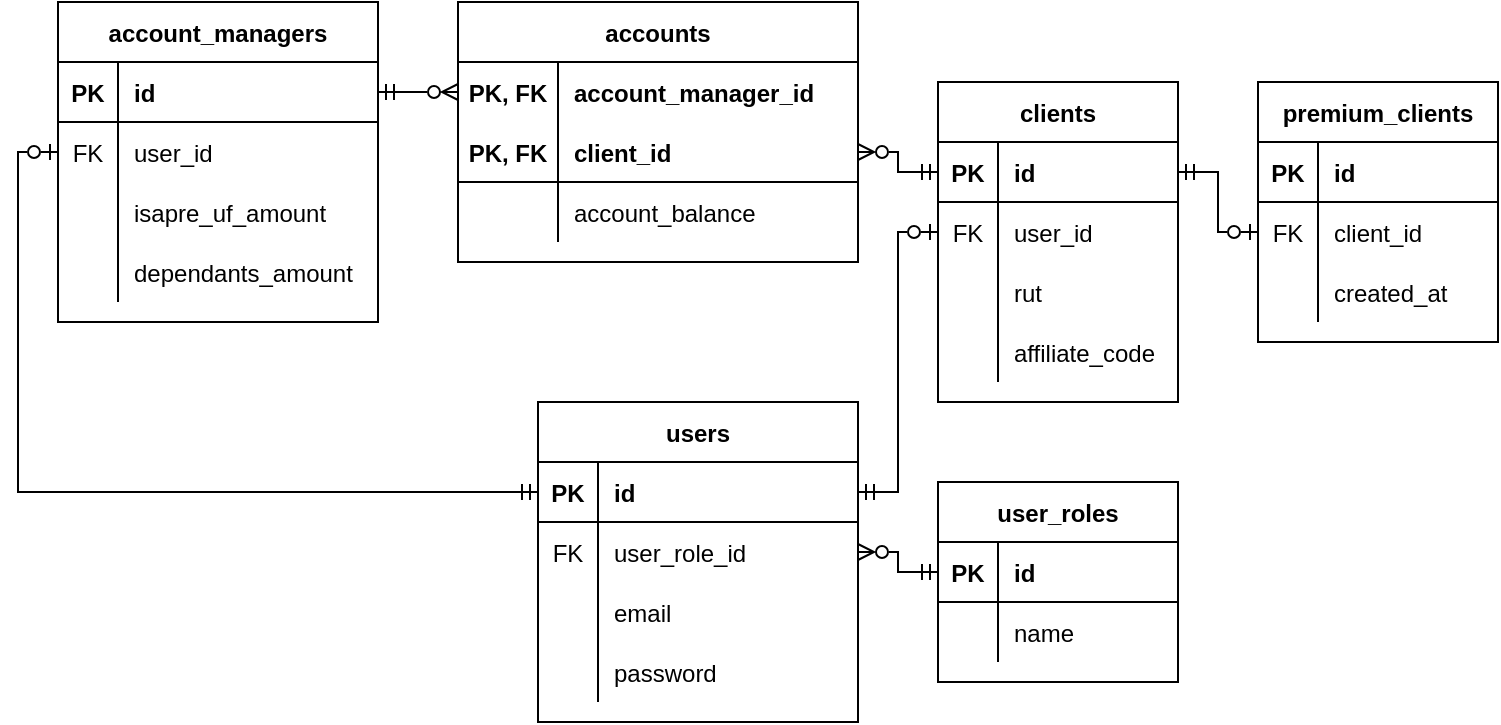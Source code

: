 <mxfile version="26.0.4">
  <diagram id="R2lEEEUBdFMjLlhIrx00" name="Page-1">
    <mxGraphModel grid="1" page="1" gridSize="10" guides="1" tooltips="1" connect="1" arrows="1" fold="1" pageScale="1" pageWidth="850" pageHeight="1100" math="0" shadow="0" extFonts="Permanent Marker^https://fonts.googleapis.com/css?family=Permanent+Marker">
      <root>
        <mxCell id="0" />
        <mxCell id="1" parent="0" />
        <mxCell id="aYsao_h4U0LdgI-r99E--1" value="user_roles" style="shape=table;startSize=30;container=1;collapsible=1;childLayout=tableLayout;fixedRows=1;rowLines=0;fontStyle=1;align=center;resizeLast=1;" vertex="1" parent="1">
          <mxGeometry x="480" y="-480" width="120" height="100" as="geometry">
            <mxRectangle x="120" y="120" width="100" height="30" as="alternateBounds" />
          </mxGeometry>
        </mxCell>
        <mxCell id="aYsao_h4U0LdgI-r99E--2" value="" style="shape=partialRectangle;collapsible=0;dropTarget=0;pointerEvents=0;fillColor=none;points=[[0,0.5],[1,0.5]];portConstraint=eastwest;top=0;left=0;right=0;bottom=1;" vertex="1" parent="aYsao_h4U0LdgI-r99E--1">
          <mxGeometry y="30" width="120" height="30" as="geometry" />
        </mxCell>
        <mxCell id="aYsao_h4U0LdgI-r99E--3" value="PK" style="shape=partialRectangle;overflow=hidden;connectable=0;fillColor=none;top=0;left=0;bottom=0;right=0;fontStyle=1;" vertex="1" parent="aYsao_h4U0LdgI-r99E--2">
          <mxGeometry width="30" height="30" as="geometry">
            <mxRectangle width="30" height="30" as="alternateBounds" />
          </mxGeometry>
        </mxCell>
        <mxCell id="aYsao_h4U0LdgI-r99E--4" value="id" style="shape=partialRectangle;overflow=hidden;connectable=0;fillColor=none;top=0;left=0;bottom=0;right=0;align=left;spacingLeft=6;fontStyle=1;" vertex="1" parent="aYsao_h4U0LdgI-r99E--2">
          <mxGeometry x="30" width="90" height="30" as="geometry">
            <mxRectangle width="90" height="30" as="alternateBounds" />
          </mxGeometry>
        </mxCell>
        <mxCell id="aYsao_h4U0LdgI-r99E--5" value="" style="shape=partialRectangle;collapsible=0;dropTarget=0;pointerEvents=0;fillColor=none;points=[[0,0.5],[1,0.5]];portConstraint=eastwest;top=0;left=0;right=0;bottom=0;" vertex="1" parent="aYsao_h4U0LdgI-r99E--1">
          <mxGeometry y="60" width="120" height="30" as="geometry" />
        </mxCell>
        <mxCell id="aYsao_h4U0LdgI-r99E--6" value="" style="shape=partialRectangle;overflow=hidden;connectable=0;fillColor=none;top=0;left=0;bottom=0;right=0;" vertex="1" parent="aYsao_h4U0LdgI-r99E--5">
          <mxGeometry width="30" height="30" as="geometry">
            <mxRectangle width="30" height="30" as="alternateBounds" />
          </mxGeometry>
        </mxCell>
        <mxCell id="aYsao_h4U0LdgI-r99E--7" value="name" style="shape=partialRectangle;overflow=hidden;connectable=0;fillColor=none;top=0;left=0;bottom=0;right=0;align=left;spacingLeft=6;" vertex="1" parent="aYsao_h4U0LdgI-r99E--5">
          <mxGeometry x="30" width="90" height="30" as="geometry">
            <mxRectangle width="90" height="30" as="alternateBounds" />
          </mxGeometry>
        </mxCell>
        <mxCell id="aYsao_h4U0LdgI-r99E--8" value="users" style="shape=table;startSize=30;container=1;collapsible=1;childLayout=tableLayout;fixedRows=1;rowLines=0;fontStyle=1;align=center;resizeLast=1;" vertex="1" parent="1">
          <mxGeometry x="280" y="-520" width="160" height="160" as="geometry" />
        </mxCell>
        <mxCell id="aYsao_h4U0LdgI-r99E--9" value="" style="shape=partialRectangle;collapsible=0;dropTarget=0;pointerEvents=0;fillColor=none;points=[[0,0.5],[1,0.5]];portConstraint=eastwest;top=0;left=0;right=0;bottom=1;" vertex="1" parent="aYsao_h4U0LdgI-r99E--8">
          <mxGeometry y="30" width="160" height="30" as="geometry" />
        </mxCell>
        <mxCell id="aYsao_h4U0LdgI-r99E--10" value="PK" style="shape=partialRectangle;overflow=hidden;connectable=0;fillColor=none;top=0;left=0;bottom=0;right=0;fontStyle=1;" vertex="1" parent="aYsao_h4U0LdgI-r99E--9">
          <mxGeometry width="30" height="30" as="geometry">
            <mxRectangle width="30" height="30" as="alternateBounds" />
          </mxGeometry>
        </mxCell>
        <mxCell id="aYsao_h4U0LdgI-r99E--11" value="id" style="shape=partialRectangle;overflow=hidden;connectable=0;fillColor=none;top=0;left=0;bottom=0;right=0;align=left;spacingLeft=6;fontStyle=1;" vertex="1" parent="aYsao_h4U0LdgI-r99E--9">
          <mxGeometry x="30" width="130" height="30" as="geometry">
            <mxRectangle width="130" height="30" as="alternateBounds" />
          </mxGeometry>
        </mxCell>
        <mxCell id="aYsao_h4U0LdgI-r99E--12" value="" style="shape=partialRectangle;collapsible=0;dropTarget=0;pointerEvents=0;fillColor=none;points=[[0,0.5],[1,0.5]];portConstraint=eastwest;top=0;left=0;right=0;bottom=0;" vertex="1" parent="aYsao_h4U0LdgI-r99E--8">
          <mxGeometry y="60" width="160" height="30" as="geometry" />
        </mxCell>
        <mxCell id="aYsao_h4U0LdgI-r99E--13" value="FK" style="shape=partialRectangle;overflow=hidden;connectable=0;fillColor=none;top=0;left=0;bottom=0;right=0;" vertex="1" parent="aYsao_h4U0LdgI-r99E--12">
          <mxGeometry width="30" height="30" as="geometry">
            <mxRectangle width="30" height="30" as="alternateBounds" />
          </mxGeometry>
        </mxCell>
        <mxCell id="aYsao_h4U0LdgI-r99E--14" value="user_role_id" style="shape=partialRectangle;overflow=hidden;connectable=0;fillColor=none;top=0;left=0;bottom=0;right=0;align=left;spacingLeft=6;" vertex="1" parent="aYsao_h4U0LdgI-r99E--12">
          <mxGeometry x="30" width="130" height="30" as="geometry">
            <mxRectangle width="130" height="30" as="alternateBounds" />
          </mxGeometry>
        </mxCell>
        <mxCell id="aYsao_h4U0LdgI-r99E--15" value="" style="shape=partialRectangle;collapsible=0;dropTarget=0;pointerEvents=0;fillColor=none;points=[[0,0.5],[1,0.5]];portConstraint=eastwest;top=0;left=0;right=0;bottom=0;" vertex="1" parent="aYsao_h4U0LdgI-r99E--8">
          <mxGeometry y="90" width="160" height="30" as="geometry" />
        </mxCell>
        <mxCell id="aYsao_h4U0LdgI-r99E--16" value="" style="shape=partialRectangle;overflow=hidden;connectable=0;fillColor=none;top=0;left=0;bottom=0;right=0;" vertex="1" parent="aYsao_h4U0LdgI-r99E--15">
          <mxGeometry width="30" height="30" as="geometry">
            <mxRectangle width="30" height="30" as="alternateBounds" />
          </mxGeometry>
        </mxCell>
        <mxCell id="aYsao_h4U0LdgI-r99E--17" value="email" style="shape=partialRectangle;overflow=hidden;connectable=0;fillColor=none;top=0;left=0;bottom=0;right=0;align=left;spacingLeft=6;" vertex="1" parent="aYsao_h4U0LdgI-r99E--15">
          <mxGeometry x="30" width="130" height="30" as="geometry">
            <mxRectangle width="130" height="30" as="alternateBounds" />
          </mxGeometry>
        </mxCell>
        <mxCell id="aYsao_h4U0LdgI-r99E--24" value="" style="shape=partialRectangle;collapsible=0;dropTarget=0;pointerEvents=0;fillColor=none;points=[[0,0.5],[1,0.5]];portConstraint=eastwest;top=0;left=0;right=0;bottom=0;" vertex="1" parent="aYsao_h4U0LdgI-r99E--8">
          <mxGeometry y="120" width="160" height="30" as="geometry" />
        </mxCell>
        <mxCell id="aYsao_h4U0LdgI-r99E--25" value="" style="shape=partialRectangle;overflow=hidden;connectable=0;fillColor=none;top=0;left=0;bottom=0;right=0;" vertex="1" parent="aYsao_h4U0LdgI-r99E--24">
          <mxGeometry width="30" height="30" as="geometry">
            <mxRectangle width="30" height="30" as="alternateBounds" />
          </mxGeometry>
        </mxCell>
        <mxCell id="aYsao_h4U0LdgI-r99E--26" value="password" style="shape=partialRectangle;overflow=hidden;connectable=0;fillColor=none;top=0;left=0;bottom=0;right=0;align=left;spacingLeft=6;" vertex="1" parent="aYsao_h4U0LdgI-r99E--24">
          <mxGeometry x="30" width="130" height="30" as="geometry">
            <mxRectangle width="130" height="30" as="alternateBounds" />
          </mxGeometry>
        </mxCell>
        <mxCell id="aYsao_h4U0LdgI-r99E--37" value="accounts" style="shape=table;startSize=30;container=1;collapsible=1;childLayout=tableLayout;fixedRows=1;rowLines=0;fontStyle=1;align=center;resizeLast=1;" vertex="1" parent="1">
          <mxGeometry x="240" y="-720" width="200" height="130" as="geometry" />
        </mxCell>
        <mxCell id="wxb2Ux6ShXx99dDTQ8FP-21" value="" style="shape=partialRectangle;collapsible=0;dropTarget=0;pointerEvents=0;fillColor=none;points=[[0,0.5],[1,0.5]];portConstraint=eastwest;top=0;left=0;right=0;bottom=0;fontStyle=1" vertex="1" parent="aYsao_h4U0LdgI-r99E--37">
          <mxGeometry y="30" width="200" height="30" as="geometry" />
        </mxCell>
        <mxCell id="wxb2Ux6ShXx99dDTQ8FP-22" value="PK, FK" style="shape=partialRectangle;overflow=hidden;connectable=0;fillColor=none;top=0;left=0;bottom=0;right=0;fontStyle=1" vertex="1" parent="wxb2Ux6ShXx99dDTQ8FP-21">
          <mxGeometry width="50" height="30" as="geometry">
            <mxRectangle width="50" height="30" as="alternateBounds" />
          </mxGeometry>
        </mxCell>
        <mxCell id="wxb2Ux6ShXx99dDTQ8FP-23" value="account_manager_id" style="shape=partialRectangle;overflow=hidden;connectable=0;fillColor=none;top=0;left=0;bottom=0;right=0;align=left;spacingLeft=6;fontStyle=1" vertex="1" parent="wxb2Ux6ShXx99dDTQ8FP-21">
          <mxGeometry x="50" width="150" height="30" as="geometry">
            <mxRectangle width="150" height="30" as="alternateBounds" />
          </mxGeometry>
        </mxCell>
        <mxCell id="wxb2Ux6ShXx99dDTQ8FP-18" value="" style="shape=partialRectangle;collapsible=0;dropTarget=0;pointerEvents=0;fillColor=none;points=[[0,0.5],[1,0.5]];portConstraint=eastwest;top=0;left=0;right=0;bottom=1;fontStyle=1" vertex="1" parent="aYsao_h4U0LdgI-r99E--37">
          <mxGeometry y="60" width="200" height="30" as="geometry" />
        </mxCell>
        <mxCell id="wxb2Ux6ShXx99dDTQ8FP-19" value="PK, FK" style="shape=partialRectangle;overflow=hidden;connectable=0;fillColor=none;top=0;left=0;bottom=0;right=0;fontStyle=1;" vertex="1" parent="wxb2Ux6ShXx99dDTQ8FP-18">
          <mxGeometry width="50" height="30" as="geometry">
            <mxRectangle width="50" height="30" as="alternateBounds" />
          </mxGeometry>
        </mxCell>
        <mxCell id="wxb2Ux6ShXx99dDTQ8FP-20" value="client_id" style="shape=partialRectangle;overflow=hidden;connectable=0;fillColor=none;top=0;left=0;bottom=0;right=0;align=left;spacingLeft=6;fontStyle=1;" vertex="1" parent="wxb2Ux6ShXx99dDTQ8FP-18">
          <mxGeometry x="50" width="150" height="30" as="geometry">
            <mxRectangle width="150" height="30" as="alternateBounds" />
          </mxGeometry>
        </mxCell>
        <mxCell id="aYsao_h4U0LdgI-r99E--47" value="" style="shape=partialRectangle;collapsible=0;dropTarget=0;pointerEvents=0;fillColor=none;points=[[0,0.5],[1,0.5]];portConstraint=eastwest;top=0;left=0;right=0;bottom=0;fontStyle=1" vertex="1" parent="aYsao_h4U0LdgI-r99E--37">
          <mxGeometry y="90" width="200" height="30" as="geometry" />
        </mxCell>
        <mxCell id="aYsao_h4U0LdgI-r99E--48" value="" style="shape=partialRectangle;overflow=hidden;connectable=0;fillColor=none;top=0;left=0;bottom=0;right=0;fontStyle=1" vertex="1" parent="aYsao_h4U0LdgI-r99E--47">
          <mxGeometry width="50" height="30" as="geometry">
            <mxRectangle width="50" height="30" as="alternateBounds" />
          </mxGeometry>
        </mxCell>
        <mxCell id="aYsao_h4U0LdgI-r99E--49" value="account_balance" style="shape=partialRectangle;overflow=hidden;connectable=0;fillColor=none;top=0;left=0;bottom=0;right=0;align=left;spacingLeft=6;fontStyle=0" vertex="1" parent="aYsao_h4U0LdgI-r99E--47">
          <mxGeometry x="50" width="150" height="30" as="geometry">
            <mxRectangle width="150" height="30" as="alternateBounds" />
          </mxGeometry>
        </mxCell>
        <mxCell id="aYsao_h4U0LdgI-r99E--50" value="account_managers" style="shape=table;startSize=30;container=1;collapsible=1;childLayout=tableLayout;fixedRows=1;rowLines=0;fontStyle=1;align=center;resizeLast=1;" vertex="1" parent="1">
          <mxGeometry x="40" y="-720" width="160" height="160" as="geometry" />
        </mxCell>
        <mxCell id="aYsao_h4U0LdgI-r99E--51" value="" style="shape=partialRectangle;collapsible=0;dropTarget=0;pointerEvents=0;fillColor=none;points=[[0,0.5],[1,0.5]];portConstraint=eastwest;top=0;left=0;right=0;bottom=1;" vertex="1" parent="aYsao_h4U0LdgI-r99E--50">
          <mxGeometry y="30" width="160" height="30" as="geometry" />
        </mxCell>
        <mxCell id="aYsao_h4U0LdgI-r99E--52" value="PK" style="shape=partialRectangle;overflow=hidden;connectable=0;fillColor=none;top=0;left=0;bottom=0;right=0;fontStyle=1;" vertex="1" parent="aYsao_h4U0LdgI-r99E--51">
          <mxGeometry width="30" height="30" as="geometry">
            <mxRectangle width="30" height="30" as="alternateBounds" />
          </mxGeometry>
        </mxCell>
        <mxCell id="aYsao_h4U0LdgI-r99E--53" value="id" style="shape=partialRectangle;overflow=hidden;connectable=0;fillColor=none;top=0;left=0;bottom=0;right=0;align=left;spacingLeft=6;fontStyle=1;" vertex="1" parent="aYsao_h4U0LdgI-r99E--51">
          <mxGeometry x="30" width="130" height="30" as="geometry">
            <mxRectangle width="130" height="30" as="alternateBounds" />
          </mxGeometry>
        </mxCell>
        <mxCell id="aYsao_h4U0LdgI-r99E--54" value="" style="shape=partialRectangle;collapsible=0;dropTarget=0;pointerEvents=0;fillColor=none;points=[[0,0.5],[1,0.5]];portConstraint=eastwest;top=0;left=0;right=0;bottom=0;" vertex="1" parent="aYsao_h4U0LdgI-r99E--50">
          <mxGeometry y="60" width="160" height="30" as="geometry" />
        </mxCell>
        <mxCell id="aYsao_h4U0LdgI-r99E--55" value="FK" style="shape=partialRectangle;overflow=hidden;connectable=0;fillColor=none;top=0;left=0;bottom=0;right=0;" vertex="1" parent="aYsao_h4U0LdgI-r99E--54">
          <mxGeometry width="30" height="30" as="geometry">
            <mxRectangle width="30" height="30" as="alternateBounds" />
          </mxGeometry>
        </mxCell>
        <mxCell id="aYsao_h4U0LdgI-r99E--56" value="user_id" style="shape=partialRectangle;overflow=hidden;connectable=0;fillColor=none;top=0;left=0;bottom=0;right=0;align=left;spacingLeft=6;" vertex="1" parent="aYsao_h4U0LdgI-r99E--54">
          <mxGeometry x="30" width="130" height="30" as="geometry">
            <mxRectangle width="130" height="30" as="alternateBounds" />
          </mxGeometry>
        </mxCell>
        <mxCell id="aYsao_h4U0LdgI-r99E--57" value="" style="shape=partialRectangle;collapsible=0;dropTarget=0;pointerEvents=0;fillColor=none;points=[[0,0.5],[1,0.5]];portConstraint=eastwest;top=0;left=0;right=0;bottom=0;" vertex="1" parent="aYsao_h4U0LdgI-r99E--50">
          <mxGeometry y="90" width="160" height="30" as="geometry" />
        </mxCell>
        <mxCell id="aYsao_h4U0LdgI-r99E--58" value="" style="shape=partialRectangle;overflow=hidden;connectable=0;fillColor=none;top=0;left=0;bottom=0;right=0;" vertex="1" parent="aYsao_h4U0LdgI-r99E--57">
          <mxGeometry width="30" height="30" as="geometry">
            <mxRectangle width="30" height="30" as="alternateBounds" />
          </mxGeometry>
        </mxCell>
        <mxCell id="aYsao_h4U0LdgI-r99E--59" value="isapre_uf_amount" style="shape=partialRectangle;overflow=hidden;connectable=0;fillColor=none;top=0;left=0;bottom=0;right=0;align=left;spacingLeft=6;" vertex="1" parent="aYsao_h4U0LdgI-r99E--57">
          <mxGeometry x="30" width="130" height="30" as="geometry">
            <mxRectangle width="130" height="30" as="alternateBounds" />
          </mxGeometry>
        </mxCell>
        <mxCell id="aYsao_h4U0LdgI-r99E--60" value="" style="shape=partialRectangle;collapsible=0;dropTarget=0;pointerEvents=0;fillColor=none;points=[[0,0.5],[1,0.5]];portConstraint=eastwest;top=0;left=0;right=0;bottom=0;" vertex="1" parent="aYsao_h4U0LdgI-r99E--50">
          <mxGeometry y="120" width="160" height="30" as="geometry" />
        </mxCell>
        <mxCell id="aYsao_h4U0LdgI-r99E--61" value="" style="shape=partialRectangle;overflow=hidden;connectable=0;fillColor=none;top=0;left=0;bottom=0;right=0;" vertex="1" parent="aYsao_h4U0LdgI-r99E--60">
          <mxGeometry width="30" height="30" as="geometry">
            <mxRectangle width="30" height="30" as="alternateBounds" />
          </mxGeometry>
        </mxCell>
        <mxCell id="aYsao_h4U0LdgI-r99E--62" value="dependants_amount" style="shape=partialRectangle;overflow=hidden;connectable=0;fillColor=none;top=0;left=0;bottom=0;right=0;align=left;spacingLeft=6;" vertex="1" parent="aYsao_h4U0LdgI-r99E--60">
          <mxGeometry x="30" width="130" height="30" as="geometry">
            <mxRectangle width="130" height="30" as="alternateBounds" />
          </mxGeometry>
        </mxCell>
        <mxCell id="aYsao_h4U0LdgI-r99E--63" value="clients" style="shape=table;startSize=30;container=1;collapsible=1;childLayout=tableLayout;fixedRows=1;rowLines=0;fontStyle=1;align=center;resizeLast=1;" vertex="1" parent="1">
          <mxGeometry x="480" y="-680" width="120" height="160" as="geometry" />
        </mxCell>
        <mxCell id="aYsao_h4U0LdgI-r99E--64" value="" style="shape=partialRectangle;collapsible=0;dropTarget=0;pointerEvents=0;fillColor=none;points=[[0,0.5],[1,0.5]];portConstraint=eastwest;top=0;left=0;right=0;bottom=1;" vertex="1" parent="aYsao_h4U0LdgI-r99E--63">
          <mxGeometry y="30" width="120" height="30" as="geometry" />
        </mxCell>
        <mxCell id="aYsao_h4U0LdgI-r99E--65" value="PK" style="shape=partialRectangle;overflow=hidden;connectable=0;fillColor=none;top=0;left=0;bottom=0;right=0;fontStyle=1;" vertex="1" parent="aYsao_h4U0LdgI-r99E--64">
          <mxGeometry width="30" height="30" as="geometry">
            <mxRectangle width="30" height="30" as="alternateBounds" />
          </mxGeometry>
        </mxCell>
        <mxCell id="aYsao_h4U0LdgI-r99E--66" value="id" style="shape=partialRectangle;overflow=hidden;connectable=0;fillColor=none;top=0;left=0;bottom=0;right=0;align=left;spacingLeft=6;fontStyle=1;" vertex="1" parent="aYsao_h4U0LdgI-r99E--64">
          <mxGeometry x="30" width="90" height="30" as="geometry">
            <mxRectangle width="90" height="30" as="alternateBounds" />
          </mxGeometry>
        </mxCell>
        <mxCell id="aYsao_h4U0LdgI-r99E--67" value="" style="shape=partialRectangle;collapsible=0;dropTarget=0;pointerEvents=0;fillColor=none;points=[[0,0.5],[1,0.5]];portConstraint=eastwest;top=0;left=0;right=0;bottom=0;" vertex="1" parent="aYsao_h4U0LdgI-r99E--63">
          <mxGeometry y="60" width="120" height="30" as="geometry" />
        </mxCell>
        <mxCell id="aYsao_h4U0LdgI-r99E--68" value="FK" style="shape=partialRectangle;overflow=hidden;connectable=0;fillColor=none;top=0;left=0;bottom=0;right=0;" vertex="1" parent="aYsao_h4U0LdgI-r99E--67">
          <mxGeometry width="30" height="30" as="geometry">
            <mxRectangle width="30" height="30" as="alternateBounds" />
          </mxGeometry>
        </mxCell>
        <mxCell id="aYsao_h4U0LdgI-r99E--69" value="user_id" style="shape=partialRectangle;overflow=hidden;connectable=0;fillColor=none;top=0;left=0;bottom=0;right=0;align=left;spacingLeft=6;" vertex="1" parent="aYsao_h4U0LdgI-r99E--67">
          <mxGeometry x="30" width="90" height="30" as="geometry">
            <mxRectangle width="90" height="30" as="alternateBounds" />
          </mxGeometry>
        </mxCell>
        <mxCell id="aYsao_h4U0LdgI-r99E--70" value="" style="shape=partialRectangle;collapsible=0;dropTarget=0;pointerEvents=0;fillColor=none;points=[[0,0.5],[1,0.5]];portConstraint=eastwest;top=0;left=0;right=0;bottom=0;" vertex="1" parent="aYsao_h4U0LdgI-r99E--63">
          <mxGeometry y="90" width="120" height="30" as="geometry" />
        </mxCell>
        <mxCell id="aYsao_h4U0LdgI-r99E--71" value="" style="shape=partialRectangle;overflow=hidden;connectable=0;fillColor=none;top=0;left=0;bottom=0;right=0;" vertex="1" parent="aYsao_h4U0LdgI-r99E--70">
          <mxGeometry width="30" height="30" as="geometry">
            <mxRectangle width="30" height="30" as="alternateBounds" />
          </mxGeometry>
        </mxCell>
        <mxCell id="aYsao_h4U0LdgI-r99E--72" value="rut" style="shape=partialRectangle;overflow=hidden;connectable=0;fillColor=none;top=0;left=0;bottom=0;right=0;align=left;spacingLeft=6;" vertex="1" parent="aYsao_h4U0LdgI-r99E--70">
          <mxGeometry x="30" width="90" height="30" as="geometry">
            <mxRectangle width="90" height="30" as="alternateBounds" />
          </mxGeometry>
        </mxCell>
        <mxCell id="aYsao_h4U0LdgI-r99E--73" value="" style="shape=partialRectangle;collapsible=0;dropTarget=0;pointerEvents=0;fillColor=none;points=[[0,0.5],[1,0.5]];portConstraint=eastwest;top=0;left=0;right=0;bottom=0;" vertex="1" parent="aYsao_h4U0LdgI-r99E--63">
          <mxGeometry y="120" width="120" height="30" as="geometry" />
        </mxCell>
        <mxCell id="aYsao_h4U0LdgI-r99E--74" value="" style="shape=partialRectangle;overflow=hidden;connectable=0;fillColor=none;top=0;left=0;bottom=0;right=0;" vertex="1" parent="aYsao_h4U0LdgI-r99E--73">
          <mxGeometry width="30" height="30" as="geometry">
            <mxRectangle width="30" height="30" as="alternateBounds" />
          </mxGeometry>
        </mxCell>
        <mxCell id="aYsao_h4U0LdgI-r99E--75" value="affiliate_code" style="shape=partialRectangle;overflow=hidden;connectable=0;fillColor=none;top=0;left=0;bottom=0;right=0;align=left;spacingLeft=6;" vertex="1" parent="aYsao_h4U0LdgI-r99E--73">
          <mxGeometry x="30" width="90" height="30" as="geometry">
            <mxRectangle width="90" height="30" as="alternateBounds" />
          </mxGeometry>
        </mxCell>
        <mxCell id="aYsao_h4U0LdgI-r99E--27" value="premium_clients" style="shape=table;startSize=30;container=1;collapsible=1;childLayout=tableLayout;fixedRows=1;rowLines=0;fontStyle=1;align=center;resizeLast=1;" vertex="1" parent="1">
          <mxGeometry x="640" y="-680" width="120" height="130" as="geometry">
            <mxRectangle x="120" y="120" width="100" height="30" as="alternateBounds" />
          </mxGeometry>
        </mxCell>
        <mxCell id="aYsao_h4U0LdgI-r99E--28" value="" style="shape=partialRectangle;collapsible=0;dropTarget=0;pointerEvents=0;fillColor=none;points=[[0,0.5],[1,0.5]];portConstraint=eastwest;top=0;left=0;right=0;bottom=1;" vertex="1" parent="aYsao_h4U0LdgI-r99E--27">
          <mxGeometry y="30" width="120" height="30" as="geometry" />
        </mxCell>
        <mxCell id="aYsao_h4U0LdgI-r99E--29" value="PK" style="shape=partialRectangle;overflow=hidden;connectable=0;fillColor=none;top=0;left=0;bottom=0;right=0;fontStyle=1;" vertex="1" parent="aYsao_h4U0LdgI-r99E--28">
          <mxGeometry width="30" height="30" as="geometry">
            <mxRectangle width="30" height="30" as="alternateBounds" />
          </mxGeometry>
        </mxCell>
        <mxCell id="aYsao_h4U0LdgI-r99E--30" value="id" style="shape=partialRectangle;overflow=hidden;connectable=0;fillColor=none;top=0;left=0;bottom=0;right=0;align=left;spacingLeft=6;fontStyle=1;" vertex="1" parent="aYsao_h4U0LdgI-r99E--28">
          <mxGeometry x="30" width="90" height="30" as="geometry">
            <mxRectangle width="90" height="30" as="alternateBounds" />
          </mxGeometry>
        </mxCell>
        <mxCell id="aYsao_h4U0LdgI-r99E--31" value="" style="shape=partialRectangle;collapsible=0;dropTarget=0;pointerEvents=0;fillColor=none;points=[[0,0.5],[1,0.5]];portConstraint=eastwest;top=0;left=0;right=0;bottom=0;" vertex="1" parent="aYsao_h4U0LdgI-r99E--27">
          <mxGeometry y="60" width="120" height="30" as="geometry" />
        </mxCell>
        <mxCell id="aYsao_h4U0LdgI-r99E--32" value="FK" style="shape=partialRectangle;overflow=hidden;connectable=0;fillColor=none;top=0;left=0;bottom=0;right=0;" vertex="1" parent="aYsao_h4U0LdgI-r99E--31">
          <mxGeometry width="30" height="30" as="geometry">
            <mxRectangle width="30" height="30" as="alternateBounds" />
          </mxGeometry>
        </mxCell>
        <mxCell id="aYsao_h4U0LdgI-r99E--33" value="client_id" style="shape=partialRectangle;overflow=hidden;connectable=0;fillColor=none;top=0;left=0;bottom=0;right=0;align=left;spacingLeft=6;" vertex="1" parent="aYsao_h4U0LdgI-r99E--31">
          <mxGeometry x="30" width="90" height="30" as="geometry">
            <mxRectangle width="90" height="30" as="alternateBounds" />
          </mxGeometry>
        </mxCell>
        <mxCell id="aYsao_h4U0LdgI-r99E--34" value="" style="shape=partialRectangle;collapsible=0;dropTarget=0;pointerEvents=0;fillColor=none;points=[[0,0.5],[1,0.5]];portConstraint=eastwest;top=0;left=0;right=0;bottom=0;" vertex="1" parent="aYsao_h4U0LdgI-r99E--27">
          <mxGeometry y="90" width="120" height="30" as="geometry" />
        </mxCell>
        <mxCell id="aYsao_h4U0LdgI-r99E--35" value="" style="shape=partialRectangle;overflow=hidden;connectable=0;fillColor=none;top=0;left=0;bottom=0;right=0;" vertex="1" parent="aYsao_h4U0LdgI-r99E--34">
          <mxGeometry width="30" height="30" as="geometry">
            <mxRectangle width="30" height="30" as="alternateBounds" />
          </mxGeometry>
        </mxCell>
        <mxCell id="aYsao_h4U0LdgI-r99E--36" value="created_at" style="shape=partialRectangle;overflow=hidden;connectable=0;fillColor=none;top=0;left=0;bottom=0;right=0;align=left;spacingLeft=6;" vertex="1" parent="aYsao_h4U0LdgI-r99E--34">
          <mxGeometry x="30" width="90" height="30" as="geometry">
            <mxRectangle width="90" height="30" as="alternateBounds" />
          </mxGeometry>
        </mxCell>
        <mxCell id="wxb2Ux6ShXx99dDTQ8FP-14" style="edgeStyle=orthogonalEdgeStyle;rounded=0;orthogonalLoop=1;jettySize=auto;html=1;exitX=1;exitY=0.5;exitDx=0;exitDy=0;entryX=0;entryY=0.5;entryDx=0;entryDy=0;endArrow=ERmandOne;endFill=0;startArrow=ERzeroToMany;startFill=0;" edge="1" parent="1" source="aYsao_h4U0LdgI-r99E--12" target="aYsao_h4U0LdgI-r99E--2">
          <mxGeometry relative="1" as="geometry" />
        </mxCell>
        <mxCell id="wxb2Ux6ShXx99dDTQ8FP-27" style="edgeStyle=orthogonalEdgeStyle;rounded=0;orthogonalLoop=1;jettySize=auto;html=1;exitX=1;exitY=0.5;exitDx=0;exitDy=0;entryX=0;entryY=0.5;entryDx=0;entryDy=0;endArrow=ERmandOne;endFill=0;startArrow=ERzeroToMany;startFill=0;" edge="1" parent="1" source="wxb2Ux6ShXx99dDTQ8FP-18" target="aYsao_h4U0LdgI-r99E--64">
          <mxGeometry relative="1" as="geometry" />
        </mxCell>
        <mxCell id="wxb2Ux6ShXx99dDTQ8FP-28" style="edgeStyle=orthogonalEdgeStyle;rounded=0;orthogonalLoop=1;jettySize=auto;html=1;exitX=0;exitY=0.5;exitDx=0;exitDy=0;entryX=1;entryY=0.5;entryDx=0;entryDy=0;endArrow=ERmandOne;endFill=0;startArrow=ERzeroToOne;startFill=0;" edge="1" parent="1" source="aYsao_h4U0LdgI-r99E--31" target="aYsao_h4U0LdgI-r99E--64">
          <mxGeometry relative="1" as="geometry" />
        </mxCell>
        <mxCell id="wxb2Ux6ShXx99dDTQ8FP-29" style="edgeStyle=orthogonalEdgeStyle;rounded=0;orthogonalLoop=1;jettySize=auto;html=1;exitX=0;exitY=0.5;exitDx=0;exitDy=0;entryX=1;entryY=0.5;entryDx=0;entryDy=0;endArrow=ERmandOne;endFill=0;startArrow=ERzeroToOne;startFill=0;" edge="1" parent="1" source="aYsao_h4U0LdgI-r99E--67" target="aYsao_h4U0LdgI-r99E--9">
          <mxGeometry relative="1" as="geometry" />
        </mxCell>
        <mxCell id="wxb2Ux6ShXx99dDTQ8FP-30" style="edgeStyle=orthogonalEdgeStyle;rounded=0;orthogonalLoop=1;jettySize=auto;html=1;exitX=0;exitY=0.5;exitDx=0;exitDy=0;entryX=1;entryY=0.5;entryDx=0;entryDy=0;endArrow=ERmandOne;endFill=0;startArrow=ERzeroToMany;startFill=0;" edge="1" parent="1" source="wxb2Ux6ShXx99dDTQ8FP-21" target="aYsao_h4U0LdgI-r99E--51">
          <mxGeometry relative="1" as="geometry" />
        </mxCell>
        <mxCell id="wxb2Ux6ShXx99dDTQ8FP-31" style="edgeStyle=orthogonalEdgeStyle;rounded=0;orthogonalLoop=1;jettySize=auto;html=1;exitX=0;exitY=0.5;exitDx=0;exitDy=0;entryX=0;entryY=0.5;entryDx=0;entryDy=0;endArrow=ERmandOne;endFill=0;startArrow=ERzeroToOne;startFill=0;" edge="1" parent="1" source="aYsao_h4U0LdgI-r99E--54" target="aYsao_h4U0LdgI-r99E--9">
          <mxGeometry relative="1" as="geometry" />
        </mxCell>
      </root>
    </mxGraphModel>
  </diagram>
</mxfile>
